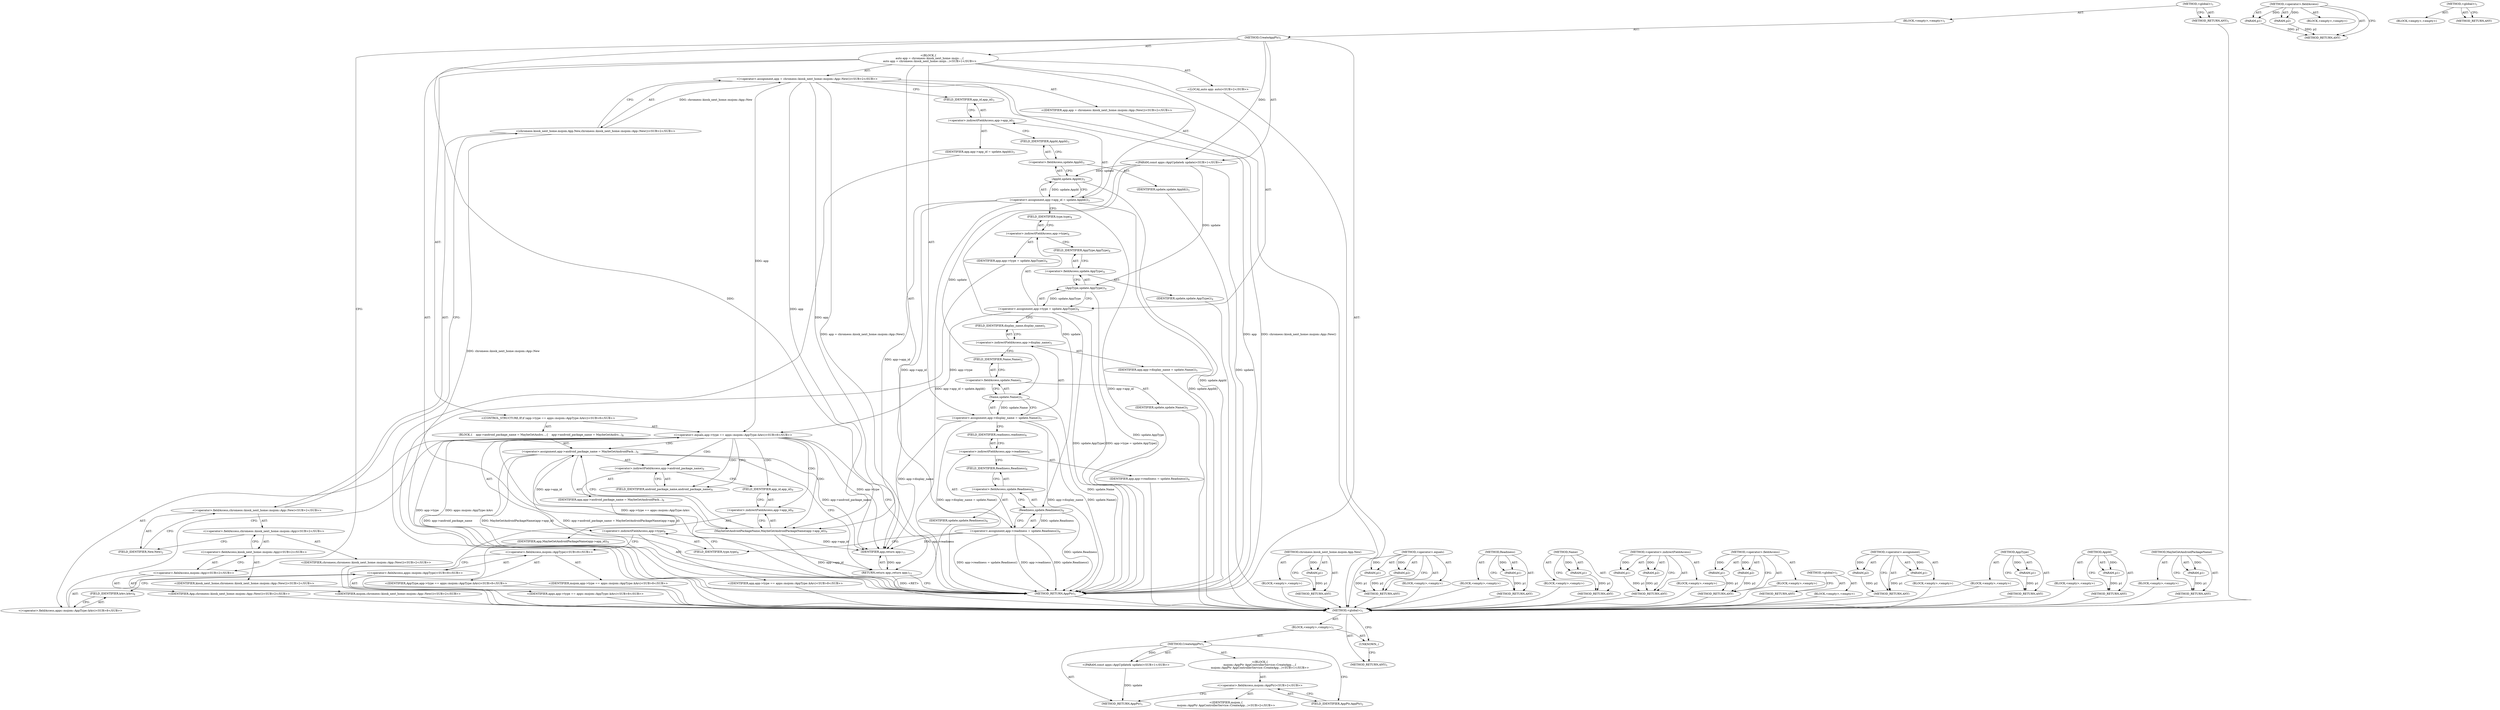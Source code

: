 digraph "&lt;global&gt;" {
vulnerable_127 [label=<(METHOD,AppId)>];
vulnerable_128 [label=<(PARAM,p1)>];
vulnerable_129 [label=<(BLOCK,&lt;empty&gt;,&lt;empty&gt;)>];
vulnerable_130 [label=<(METHOD_RETURN,ANY)>];
vulnerable_148 [label=<(METHOD,MaybeGetAndroidPackageName)>];
vulnerable_149 [label=<(PARAM,p1)>];
vulnerable_150 [label=<(BLOCK,&lt;empty&gt;,&lt;empty&gt;)>];
vulnerable_151 [label=<(METHOD_RETURN,ANY)>];
vulnerable_6 [label=<(METHOD,&lt;global&gt;)<SUB>1</SUB>>];
vulnerable_7 [label=<(BLOCK,&lt;empty&gt;,&lt;empty&gt;)<SUB>1</SUB>>];
vulnerable_8 [label=<(METHOD,CreateAppPtr)<SUB>1</SUB>>];
vulnerable_9 [label="<(PARAM,const apps::AppUpdate&amp; update)<SUB>1</SUB>>"];
vulnerable_10 [label="<(BLOCK,{
   auto app = chromeos::kiosk_next_home::mojo...,{
   auto app = chromeos::kiosk_next_home::mojo...)<SUB>1</SUB>>"];
vulnerable_11 [label="<(LOCAL,auto app: auto)<SUB>2</SUB>>"];
vulnerable_12 [label="<(&lt;operator&gt;.assignment,app = chromeos::kiosk_next_home::mojom::App::New())<SUB>2</SUB>>"];
vulnerable_13 [label="<(IDENTIFIER,app,app = chromeos::kiosk_next_home::mojom::App::New())<SUB>2</SUB>>"];
vulnerable_14 [label="<(chromeos.kiosk_next_home.mojom.App.New,chromeos::kiosk_next_home::mojom::App::New())<SUB>2</SUB>>"];
vulnerable_15 [label="<(&lt;operator&gt;.fieldAccess,chromeos::kiosk_next_home::mojom::App::New)<SUB>2</SUB>>"];
vulnerable_16 [label="<(&lt;operator&gt;.fieldAccess,chromeos::kiosk_next_home::mojom::App)<SUB>2</SUB>>"];
vulnerable_17 [label="<(IDENTIFIER,chromeos,chromeos::kiosk_next_home::mojom::App::New())<SUB>2</SUB>>"];
vulnerable_18 [label="<(&lt;operator&gt;.fieldAccess,kiosk_next_home::mojom::App)<SUB>2</SUB>>"];
vulnerable_19 [label="<(IDENTIFIER,kiosk_next_home,chromeos::kiosk_next_home::mojom::App::New())<SUB>2</SUB>>"];
vulnerable_20 [label="<(&lt;operator&gt;.fieldAccess,mojom::App)<SUB>2</SUB>>"];
vulnerable_21 [label="<(IDENTIFIER,mojom,chromeos::kiosk_next_home::mojom::App::New())<SUB>2</SUB>>"];
vulnerable_22 [label="<(IDENTIFIER,App,chromeos::kiosk_next_home::mojom::App::New())<SUB>2</SUB>>"];
vulnerable_23 [label=<(FIELD_IDENTIFIER,New,New)<SUB>2</SUB>>];
vulnerable_24 [label=<(&lt;operator&gt;.assignment,app-&gt;app_id = update.AppId())<SUB>3</SUB>>];
vulnerable_25 [label=<(&lt;operator&gt;.indirectFieldAccess,app-&gt;app_id)<SUB>3</SUB>>];
vulnerable_26 [label=<(IDENTIFIER,app,app-&gt;app_id = update.AppId())<SUB>3</SUB>>];
vulnerable_27 [label=<(FIELD_IDENTIFIER,app_id,app_id)<SUB>3</SUB>>];
vulnerable_28 [label=<(AppId,update.AppId())<SUB>3</SUB>>];
vulnerable_29 [label=<(&lt;operator&gt;.fieldAccess,update.AppId)<SUB>3</SUB>>];
vulnerable_30 [label=<(IDENTIFIER,update,update.AppId())<SUB>3</SUB>>];
vulnerable_31 [label=<(FIELD_IDENTIFIER,AppId,AppId)<SUB>3</SUB>>];
vulnerable_32 [label=<(&lt;operator&gt;.assignment,app-&gt;type = update.AppType())<SUB>4</SUB>>];
vulnerable_33 [label=<(&lt;operator&gt;.indirectFieldAccess,app-&gt;type)<SUB>4</SUB>>];
vulnerable_34 [label=<(IDENTIFIER,app,app-&gt;type = update.AppType())<SUB>4</SUB>>];
vulnerable_35 [label=<(FIELD_IDENTIFIER,type,type)<SUB>4</SUB>>];
vulnerable_36 [label=<(AppType,update.AppType())<SUB>4</SUB>>];
vulnerable_37 [label=<(&lt;operator&gt;.fieldAccess,update.AppType)<SUB>4</SUB>>];
vulnerable_38 [label=<(IDENTIFIER,update,update.AppType())<SUB>4</SUB>>];
vulnerable_39 [label=<(FIELD_IDENTIFIER,AppType,AppType)<SUB>4</SUB>>];
vulnerable_40 [label=<(&lt;operator&gt;.assignment,app-&gt;display_name = update.Name())<SUB>5</SUB>>];
vulnerable_41 [label=<(&lt;operator&gt;.indirectFieldAccess,app-&gt;display_name)<SUB>5</SUB>>];
vulnerable_42 [label=<(IDENTIFIER,app,app-&gt;display_name = update.Name())<SUB>5</SUB>>];
vulnerable_43 [label=<(FIELD_IDENTIFIER,display_name,display_name)<SUB>5</SUB>>];
vulnerable_44 [label=<(Name,update.Name())<SUB>5</SUB>>];
vulnerable_45 [label=<(&lt;operator&gt;.fieldAccess,update.Name)<SUB>5</SUB>>];
vulnerable_46 [label=<(IDENTIFIER,update,update.Name())<SUB>5</SUB>>];
vulnerable_47 [label=<(FIELD_IDENTIFIER,Name,Name)<SUB>5</SUB>>];
vulnerable_48 [label=<(&lt;operator&gt;.assignment,app-&gt;readiness = update.Readiness())<SUB>6</SUB>>];
vulnerable_49 [label=<(&lt;operator&gt;.indirectFieldAccess,app-&gt;readiness)<SUB>6</SUB>>];
vulnerable_50 [label=<(IDENTIFIER,app,app-&gt;readiness = update.Readiness())<SUB>6</SUB>>];
vulnerable_51 [label=<(FIELD_IDENTIFIER,readiness,readiness)<SUB>6</SUB>>];
vulnerable_52 [label=<(Readiness,update.Readiness())<SUB>6</SUB>>];
vulnerable_53 [label=<(&lt;operator&gt;.fieldAccess,update.Readiness)<SUB>6</SUB>>];
vulnerable_54 [label=<(IDENTIFIER,update,update.Readiness())<SUB>6</SUB>>];
vulnerable_55 [label=<(FIELD_IDENTIFIER,Readiness,Readiness)<SUB>6</SUB>>];
vulnerable_56 [label="<(CONTROL_STRUCTURE,IF,if (app-&gt;type == apps::mojom::AppType::kArc))<SUB>8</SUB>>"];
vulnerable_57 [label="<(&lt;operator&gt;.equals,app-&gt;type == apps::mojom::AppType::kArc)<SUB>8</SUB>>"];
vulnerable_58 [label=<(&lt;operator&gt;.indirectFieldAccess,app-&gt;type)<SUB>8</SUB>>];
vulnerable_59 [label="<(IDENTIFIER,app,app-&gt;type == apps::mojom::AppType::kArc)<SUB>8</SUB>>"];
vulnerable_60 [label=<(FIELD_IDENTIFIER,type,type)<SUB>8</SUB>>];
vulnerable_61 [label="<(&lt;operator&gt;.fieldAccess,apps::mojom::AppType::kArc)<SUB>8</SUB>>"];
vulnerable_62 [label="<(&lt;operator&gt;.fieldAccess,apps::mojom::AppType)<SUB>8</SUB>>"];
vulnerable_63 [label="<(IDENTIFIER,apps,app-&gt;type == apps::mojom::AppType::kArc)<SUB>8</SUB>>"];
vulnerable_64 [label="<(&lt;operator&gt;.fieldAccess,mojom::AppType)<SUB>8</SUB>>"];
vulnerable_65 [label="<(IDENTIFIER,mojom,app-&gt;type == apps::mojom::AppType::kArc)<SUB>8</SUB>>"];
vulnerable_66 [label="<(IDENTIFIER,AppType,app-&gt;type == apps::mojom::AppType::kArc)<SUB>8</SUB>>"];
vulnerable_67 [label=<(FIELD_IDENTIFIER,kArc,kArc)<SUB>8</SUB>>];
vulnerable_68 [label=<(BLOCK,{
    app-&gt;android_package_name = MaybeGetAndro...,{
    app-&gt;android_package_name = MaybeGetAndro...)<SUB>8</SUB>>];
vulnerable_69 [label=<(&lt;operator&gt;.assignment,app-&gt;android_package_name = MaybeGetAndroidPack...)<SUB>9</SUB>>];
vulnerable_70 [label=<(&lt;operator&gt;.indirectFieldAccess,app-&gt;android_package_name)<SUB>9</SUB>>];
vulnerable_71 [label=<(IDENTIFIER,app,app-&gt;android_package_name = MaybeGetAndroidPack...)<SUB>9</SUB>>];
vulnerable_72 [label=<(FIELD_IDENTIFIER,android_package_name,android_package_name)<SUB>9</SUB>>];
vulnerable_73 [label=<(MaybeGetAndroidPackageName,MaybeGetAndroidPackageName(app-&gt;app_id))<SUB>9</SUB>>];
vulnerable_74 [label=<(&lt;operator&gt;.indirectFieldAccess,app-&gt;app_id)<SUB>9</SUB>>];
vulnerable_75 [label=<(IDENTIFIER,app,MaybeGetAndroidPackageName(app-&gt;app_id))<SUB>9</SUB>>];
vulnerable_76 [label=<(FIELD_IDENTIFIER,app_id,app_id)<SUB>9</SUB>>];
vulnerable_77 [label=<(RETURN,return app;,return app;)<SUB>11</SUB>>];
vulnerable_78 [label=<(IDENTIFIER,app,return app;)<SUB>11</SUB>>];
vulnerable_79 [label=<(METHOD_RETURN,AppPtr)<SUB>1</SUB>>];
vulnerable_81 [label=<(METHOD_RETURN,ANY)<SUB>1</SUB>>];
vulnerable_113 [label=<(METHOD,chromeos.kiosk_next_home.mojom.App.New)>];
vulnerable_114 [label=<(PARAM,p1)>];
vulnerable_115 [label=<(BLOCK,&lt;empty&gt;,&lt;empty&gt;)>];
vulnerable_116 [label=<(METHOD_RETURN,ANY)>];
vulnerable_143 [label=<(METHOD,&lt;operator&gt;.equals)>];
vulnerable_144 [label=<(PARAM,p1)>];
vulnerable_145 [label=<(PARAM,p2)>];
vulnerable_146 [label=<(BLOCK,&lt;empty&gt;,&lt;empty&gt;)>];
vulnerable_147 [label=<(METHOD_RETURN,ANY)>];
vulnerable_139 [label=<(METHOD,Readiness)>];
vulnerable_140 [label=<(PARAM,p1)>];
vulnerable_141 [label=<(BLOCK,&lt;empty&gt;,&lt;empty&gt;)>];
vulnerable_142 [label=<(METHOD_RETURN,ANY)>];
vulnerable_135 [label=<(METHOD,Name)>];
vulnerable_136 [label=<(PARAM,p1)>];
vulnerable_137 [label=<(BLOCK,&lt;empty&gt;,&lt;empty&gt;)>];
vulnerable_138 [label=<(METHOD_RETURN,ANY)>];
vulnerable_122 [label=<(METHOD,&lt;operator&gt;.indirectFieldAccess)>];
vulnerable_123 [label=<(PARAM,p1)>];
vulnerable_124 [label=<(PARAM,p2)>];
vulnerable_125 [label=<(BLOCK,&lt;empty&gt;,&lt;empty&gt;)>];
vulnerable_126 [label=<(METHOD_RETURN,ANY)>];
vulnerable_117 [label=<(METHOD,&lt;operator&gt;.fieldAccess)>];
vulnerable_118 [label=<(PARAM,p1)>];
vulnerable_119 [label=<(PARAM,p2)>];
vulnerable_120 [label=<(BLOCK,&lt;empty&gt;,&lt;empty&gt;)>];
vulnerable_121 [label=<(METHOD_RETURN,ANY)>];
vulnerable_108 [label=<(METHOD,&lt;operator&gt;.assignment)>];
vulnerable_109 [label=<(PARAM,p1)>];
vulnerable_110 [label=<(PARAM,p2)>];
vulnerable_111 [label=<(BLOCK,&lt;empty&gt;,&lt;empty&gt;)>];
vulnerable_112 [label=<(METHOD_RETURN,ANY)>];
vulnerable_102 [label=<(METHOD,&lt;global&gt;)<SUB>1</SUB>>];
vulnerable_103 [label=<(BLOCK,&lt;empty&gt;,&lt;empty&gt;)>];
vulnerable_104 [label=<(METHOD_RETURN,ANY)>];
vulnerable_131 [label=<(METHOD,AppType)>];
vulnerable_132 [label=<(PARAM,p1)>];
vulnerable_133 [label=<(BLOCK,&lt;empty&gt;,&lt;empty&gt;)>];
vulnerable_134 [label=<(METHOD_RETURN,ANY)>];
fixed_6 [label=<(METHOD,&lt;global&gt;)<SUB>1</SUB>>];
fixed_7 [label=<(BLOCK,&lt;empty&gt;,&lt;empty&gt;)<SUB>1</SUB>>];
fixed_8 [label=<(METHOD,CreateAppPtr)<SUB>1</SUB>>];
fixed_9 [label="<(PARAM,const apps::AppUpdate&amp; update)<SUB>1</SUB>>"];
fixed_10 [label="<(BLOCK,{
mojom::AppPtr AppControllerService::CreateApp...,{
mojom::AppPtr AppControllerService::CreateApp...)<SUB>1</SUB>>"];
fixed_11 [label="<(&lt;operator&gt;.fieldAccess,mojom::AppPtr)<SUB>2</SUB>>"];
fixed_12 [label="<(IDENTIFIER,mojom,{
mojom::AppPtr AppControllerService::CreateApp...)<SUB>2</SUB>>"];
fixed_13 [label=<(FIELD_IDENTIFIER,AppPtr,AppPtr)<SUB>2</SUB>>];
fixed_14 [label=<(METHOD_RETURN,AppPtr)<SUB>1</SUB>>];
fixed_16 [label=<(UNKNOWN,,)>];
fixed_17 [label=<(METHOD_RETURN,ANY)<SUB>1</SUB>>];
fixed_34 [label=<(METHOD,&lt;operator&gt;.fieldAccess)>];
fixed_35 [label=<(PARAM,p1)>];
fixed_36 [label=<(PARAM,p2)>];
fixed_37 [label=<(BLOCK,&lt;empty&gt;,&lt;empty&gt;)>];
fixed_38 [label=<(METHOD_RETURN,ANY)>];
fixed_28 [label=<(METHOD,&lt;global&gt;)<SUB>1</SUB>>];
fixed_29 [label=<(BLOCK,&lt;empty&gt;,&lt;empty&gt;)>];
fixed_30 [label=<(METHOD_RETURN,ANY)>];
vulnerable_127 -> vulnerable_128  [key=0, label="AST: "];
vulnerable_127 -> vulnerable_128  [key=1, label="DDG: "];
vulnerable_127 -> vulnerable_129  [key=0, label="AST: "];
vulnerable_127 -> vulnerable_130  [key=0, label="AST: "];
vulnerable_127 -> vulnerable_130  [key=1, label="CFG: "];
vulnerable_128 -> vulnerable_130  [key=0, label="DDG: p1"];
vulnerable_129 -> fixed_6  [key=0];
vulnerable_130 -> fixed_6  [key=0];
vulnerable_148 -> vulnerable_149  [key=0, label="AST: "];
vulnerable_148 -> vulnerable_149  [key=1, label="DDG: "];
vulnerable_148 -> vulnerable_150  [key=0, label="AST: "];
vulnerable_148 -> vulnerable_151  [key=0, label="AST: "];
vulnerable_148 -> vulnerable_151  [key=1, label="CFG: "];
vulnerable_149 -> vulnerable_151  [key=0, label="DDG: p1"];
vulnerable_150 -> fixed_6  [key=0];
vulnerable_151 -> fixed_6  [key=0];
vulnerable_6 -> vulnerable_7  [key=0, label="AST: "];
vulnerable_6 -> vulnerable_81  [key=0, label="AST: "];
vulnerable_6 -> vulnerable_81  [key=1, label="CFG: "];
vulnerable_7 -> vulnerable_8  [key=0, label="AST: "];
vulnerable_8 -> vulnerable_9  [key=0, label="AST: "];
vulnerable_8 -> vulnerable_9  [key=1, label="DDG: "];
vulnerable_8 -> vulnerable_10  [key=0, label="AST: "];
vulnerable_8 -> vulnerable_79  [key=0, label="AST: "];
vulnerable_8 -> vulnerable_20  [key=0, label="CFG: "];
vulnerable_8 -> vulnerable_78  [key=0, label="DDG: "];
vulnerable_9 -> vulnerable_79  [key=0, label="DDG: update"];
vulnerable_9 -> vulnerable_28  [key=0, label="DDG: update"];
vulnerable_9 -> vulnerable_36  [key=0, label="DDG: update"];
vulnerable_9 -> vulnerable_44  [key=0, label="DDG: update"];
vulnerable_9 -> vulnerable_52  [key=0, label="DDG: update"];
vulnerable_10 -> vulnerable_11  [key=0, label="AST: "];
vulnerable_10 -> vulnerable_12  [key=0, label="AST: "];
vulnerable_10 -> vulnerable_24  [key=0, label="AST: "];
vulnerable_10 -> vulnerable_32  [key=0, label="AST: "];
vulnerable_10 -> vulnerable_40  [key=0, label="AST: "];
vulnerable_10 -> vulnerable_48  [key=0, label="AST: "];
vulnerable_10 -> vulnerable_56  [key=0, label="AST: "];
vulnerable_10 -> vulnerable_77  [key=0, label="AST: "];
vulnerable_11 -> fixed_6  [key=0];
vulnerable_12 -> vulnerable_13  [key=0, label="AST: "];
vulnerable_12 -> vulnerable_14  [key=0, label="AST: "];
vulnerable_12 -> vulnerable_27  [key=0, label="CFG: "];
vulnerable_12 -> vulnerable_79  [key=0, label="DDG: app"];
vulnerable_12 -> vulnerable_79  [key=1, label="DDG: chromeos::kiosk_next_home::mojom::App::New()"];
vulnerable_12 -> vulnerable_79  [key=2, label="DDG: app = chromeos::kiosk_next_home::mojom::App::New()"];
vulnerable_12 -> vulnerable_78  [key=0, label="DDG: app"];
vulnerable_12 -> vulnerable_57  [key=0, label="DDG: app"];
vulnerable_12 -> vulnerable_73  [key=0, label="DDG: app"];
vulnerable_13 -> fixed_6  [key=0];
vulnerable_14 -> vulnerable_15  [key=0, label="AST: "];
vulnerable_14 -> vulnerable_12  [key=0, label="CFG: "];
vulnerable_14 -> vulnerable_12  [key=1, label="DDG: chromeos::kiosk_next_home::mojom::App::New"];
vulnerable_14 -> vulnerable_79  [key=0, label="DDG: chromeos::kiosk_next_home::mojom::App::New"];
vulnerable_15 -> vulnerable_16  [key=0, label="AST: "];
vulnerable_15 -> vulnerable_23  [key=0, label="AST: "];
vulnerable_15 -> vulnerable_14  [key=0, label="CFG: "];
vulnerable_16 -> vulnerable_17  [key=0, label="AST: "];
vulnerable_16 -> vulnerable_18  [key=0, label="AST: "];
vulnerable_16 -> vulnerable_23  [key=0, label="CFG: "];
vulnerable_17 -> fixed_6  [key=0];
vulnerable_18 -> vulnerable_19  [key=0, label="AST: "];
vulnerable_18 -> vulnerable_20  [key=0, label="AST: "];
vulnerable_18 -> vulnerable_16  [key=0, label="CFG: "];
vulnerable_19 -> fixed_6  [key=0];
vulnerable_20 -> vulnerable_21  [key=0, label="AST: "];
vulnerable_20 -> vulnerable_22  [key=0, label="AST: "];
vulnerable_20 -> vulnerable_18  [key=0, label="CFG: "];
vulnerable_21 -> fixed_6  [key=0];
vulnerable_22 -> fixed_6  [key=0];
vulnerable_23 -> vulnerable_15  [key=0, label="CFG: "];
vulnerable_24 -> vulnerable_25  [key=0, label="AST: "];
vulnerable_24 -> vulnerable_28  [key=0, label="AST: "];
vulnerable_24 -> vulnerable_35  [key=0, label="CFG: "];
vulnerable_24 -> vulnerable_79  [key=0, label="DDG: app-&gt;app_id"];
vulnerable_24 -> vulnerable_79  [key=1, label="DDG: update.AppId()"];
vulnerable_24 -> vulnerable_79  [key=2, label="DDG: app-&gt;app_id = update.AppId()"];
vulnerable_24 -> vulnerable_78  [key=0, label="DDG: app-&gt;app_id"];
vulnerable_24 -> vulnerable_73  [key=0, label="DDG: app-&gt;app_id"];
vulnerable_25 -> vulnerable_26  [key=0, label="AST: "];
vulnerable_25 -> vulnerable_27  [key=0, label="AST: "];
vulnerable_25 -> vulnerable_31  [key=0, label="CFG: "];
vulnerable_26 -> fixed_6  [key=0];
vulnerable_27 -> vulnerable_25  [key=0, label="CFG: "];
vulnerable_28 -> vulnerable_29  [key=0, label="AST: "];
vulnerable_28 -> vulnerable_24  [key=0, label="CFG: "];
vulnerable_28 -> vulnerable_24  [key=1, label="DDG: update.AppId"];
vulnerable_28 -> vulnerable_79  [key=0, label="DDG: update.AppId"];
vulnerable_29 -> vulnerable_30  [key=0, label="AST: "];
vulnerable_29 -> vulnerable_31  [key=0, label="AST: "];
vulnerable_29 -> vulnerable_28  [key=0, label="CFG: "];
vulnerable_30 -> fixed_6  [key=0];
vulnerable_31 -> vulnerable_29  [key=0, label="CFG: "];
vulnerable_32 -> vulnerable_33  [key=0, label="AST: "];
vulnerable_32 -> vulnerable_36  [key=0, label="AST: "];
vulnerable_32 -> vulnerable_43  [key=0, label="CFG: "];
vulnerable_32 -> vulnerable_79  [key=0, label="DDG: update.AppType()"];
vulnerable_32 -> vulnerable_79  [key=1, label="DDG: app-&gt;type = update.AppType()"];
vulnerable_32 -> vulnerable_57  [key=0, label="DDG: app-&gt;type"];
vulnerable_33 -> vulnerable_34  [key=0, label="AST: "];
vulnerable_33 -> vulnerable_35  [key=0, label="AST: "];
vulnerable_33 -> vulnerable_39  [key=0, label="CFG: "];
vulnerable_34 -> fixed_6  [key=0];
vulnerable_35 -> vulnerable_33  [key=0, label="CFG: "];
vulnerable_36 -> vulnerable_37  [key=0, label="AST: "];
vulnerable_36 -> vulnerable_32  [key=0, label="CFG: "];
vulnerable_36 -> vulnerable_32  [key=1, label="DDG: update.AppType"];
vulnerable_36 -> vulnerable_79  [key=0, label="DDG: update.AppType"];
vulnerable_37 -> vulnerable_38  [key=0, label="AST: "];
vulnerable_37 -> vulnerable_39  [key=0, label="AST: "];
vulnerable_37 -> vulnerable_36  [key=0, label="CFG: "];
vulnerable_38 -> fixed_6  [key=0];
vulnerable_39 -> vulnerable_37  [key=0, label="CFG: "];
vulnerable_40 -> vulnerable_41  [key=0, label="AST: "];
vulnerable_40 -> vulnerable_44  [key=0, label="AST: "];
vulnerable_40 -> vulnerable_51  [key=0, label="CFG: "];
vulnerable_40 -> vulnerable_79  [key=0, label="DDG: app-&gt;display_name"];
vulnerable_40 -> vulnerable_79  [key=1, label="DDG: update.Name()"];
vulnerable_40 -> vulnerable_79  [key=2, label="DDG: app-&gt;display_name = update.Name()"];
vulnerable_40 -> vulnerable_78  [key=0, label="DDG: app-&gt;display_name"];
vulnerable_41 -> vulnerable_42  [key=0, label="AST: "];
vulnerable_41 -> vulnerable_43  [key=0, label="AST: "];
vulnerable_41 -> vulnerable_47  [key=0, label="CFG: "];
vulnerable_42 -> fixed_6  [key=0];
vulnerable_43 -> vulnerable_41  [key=0, label="CFG: "];
vulnerable_44 -> vulnerable_45  [key=0, label="AST: "];
vulnerable_44 -> vulnerable_40  [key=0, label="CFG: "];
vulnerable_44 -> vulnerable_40  [key=1, label="DDG: update.Name"];
vulnerable_44 -> vulnerable_79  [key=0, label="DDG: update.Name"];
vulnerable_45 -> vulnerable_46  [key=0, label="AST: "];
vulnerable_45 -> vulnerable_47  [key=0, label="AST: "];
vulnerable_45 -> vulnerable_44  [key=0, label="CFG: "];
vulnerable_46 -> fixed_6  [key=0];
vulnerable_47 -> vulnerable_45  [key=0, label="CFG: "];
vulnerable_48 -> vulnerable_49  [key=0, label="AST: "];
vulnerable_48 -> vulnerable_52  [key=0, label="AST: "];
vulnerable_48 -> vulnerable_60  [key=0, label="CFG: "];
vulnerable_48 -> vulnerable_79  [key=0, label="DDG: app-&gt;readiness"];
vulnerable_48 -> vulnerable_79  [key=1, label="DDG: update.Readiness()"];
vulnerable_48 -> vulnerable_79  [key=2, label="DDG: app-&gt;readiness = update.Readiness()"];
vulnerable_48 -> vulnerable_78  [key=0, label="DDG: app-&gt;readiness"];
vulnerable_49 -> vulnerable_50  [key=0, label="AST: "];
vulnerable_49 -> vulnerable_51  [key=0, label="AST: "];
vulnerable_49 -> vulnerable_55  [key=0, label="CFG: "];
vulnerable_50 -> fixed_6  [key=0];
vulnerable_51 -> vulnerable_49  [key=0, label="CFG: "];
vulnerable_52 -> vulnerable_53  [key=0, label="AST: "];
vulnerable_52 -> vulnerable_48  [key=0, label="CFG: "];
vulnerable_52 -> vulnerable_48  [key=1, label="DDG: update.Readiness"];
vulnerable_52 -> vulnerable_79  [key=0, label="DDG: update.Readiness"];
vulnerable_53 -> vulnerable_54  [key=0, label="AST: "];
vulnerable_53 -> vulnerable_55  [key=0, label="AST: "];
vulnerable_53 -> vulnerable_52  [key=0, label="CFG: "];
vulnerable_54 -> fixed_6  [key=0];
vulnerable_55 -> vulnerable_53  [key=0, label="CFG: "];
vulnerable_56 -> vulnerable_57  [key=0, label="AST: "];
vulnerable_56 -> vulnerable_68  [key=0, label="AST: "];
vulnerable_57 -> vulnerable_58  [key=0, label="AST: "];
vulnerable_57 -> vulnerable_61  [key=0, label="AST: "];
vulnerable_57 -> vulnerable_72  [key=0, label="CFG: "];
vulnerable_57 -> vulnerable_72  [key=1, label="CDG: "];
vulnerable_57 -> vulnerable_77  [key=0, label="CFG: "];
vulnerable_57 -> vulnerable_79  [key=0, label="DDG: app-&gt;type"];
vulnerable_57 -> vulnerable_79  [key=1, label="DDG: apps::mojom::AppType::kArc"];
vulnerable_57 -> vulnerable_79  [key=2, label="DDG: app-&gt;type == apps::mojom::AppType::kArc"];
vulnerable_57 -> vulnerable_78  [key=0, label="DDG: app-&gt;type"];
vulnerable_57 -> vulnerable_76  [key=0, label="CDG: "];
vulnerable_57 -> vulnerable_69  [key=0, label="CDG: "];
vulnerable_57 -> vulnerable_73  [key=0, label="CDG: "];
vulnerable_57 -> vulnerable_70  [key=0, label="CDG: "];
vulnerable_57 -> vulnerable_74  [key=0, label="CDG: "];
vulnerable_58 -> vulnerable_59  [key=0, label="AST: "];
vulnerable_58 -> vulnerable_60  [key=0, label="AST: "];
vulnerable_58 -> vulnerable_64  [key=0, label="CFG: "];
vulnerable_59 -> fixed_6  [key=0];
vulnerable_60 -> vulnerable_58  [key=0, label="CFG: "];
vulnerable_61 -> vulnerable_62  [key=0, label="AST: "];
vulnerable_61 -> vulnerable_67  [key=0, label="AST: "];
vulnerable_61 -> vulnerable_57  [key=0, label="CFG: "];
vulnerable_62 -> vulnerable_63  [key=0, label="AST: "];
vulnerable_62 -> vulnerable_64  [key=0, label="AST: "];
vulnerable_62 -> vulnerable_67  [key=0, label="CFG: "];
vulnerable_63 -> fixed_6  [key=0];
vulnerable_64 -> vulnerable_65  [key=0, label="AST: "];
vulnerable_64 -> vulnerable_66  [key=0, label="AST: "];
vulnerable_64 -> vulnerable_62  [key=0, label="CFG: "];
vulnerable_65 -> fixed_6  [key=0];
vulnerable_66 -> fixed_6  [key=0];
vulnerable_67 -> vulnerable_61  [key=0, label="CFG: "];
vulnerable_68 -> vulnerable_69  [key=0, label="AST: "];
vulnerable_69 -> vulnerable_70  [key=0, label="AST: "];
vulnerable_69 -> vulnerable_73  [key=0, label="AST: "];
vulnerable_69 -> vulnerable_77  [key=0, label="CFG: "];
vulnerable_69 -> vulnerable_79  [key=0, label="DDG: app-&gt;android_package_name"];
vulnerable_69 -> vulnerable_79  [key=1, label="DDG: MaybeGetAndroidPackageName(app-&gt;app_id)"];
vulnerable_69 -> vulnerable_79  [key=2, label="DDG: app-&gt;android_package_name = MaybeGetAndroidPackageName(app-&gt;app_id)"];
vulnerable_69 -> vulnerable_78  [key=0, label="DDG: app-&gt;android_package_name"];
vulnerable_70 -> vulnerable_71  [key=0, label="AST: "];
vulnerable_70 -> vulnerable_72  [key=0, label="AST: "];
vulnerable_70 -> vulnerable_76  [key=0, label="CFG: "];
vulnerable_71 -> fixed_6  [key=0];
vulnerable_72 -> vulnerable_70  [key=0, label="CFG: "];
vulnerable_73 -> vulnerable_74  [key=0, label="AST: "];
vulnerable_73 -> vulnerable_69  [key=0, label="CFG: "];
vulnerable_73 -> vulnerable_69  [key=1, label="DDG: app-&gt;app_id"];
vulnerable_73 -> vulnerable_79  [key=0, label="DDG: app-&gt;app_id"];
vulnerable_73 -> vulnerable_78  [key=0, label="DDG: app-&gt;app_id"];
vulnerable_74 -> vulnerable_75  [key=0, label="AST: "];
vulnerable_74 -> vulnerable_76  [key=0, label="AST: "];
vulnerable_74 -> vulnerable_73  [key=0, label="CFG: "];
vulnerable_75 -> fixed_6  [key=0];
vulnerable_76 -> vulnerable_74  [key=0, label="CFG: "];
vulnerable_77 -> vulnerable_78  [key=0, label="AST: "];
vulnerable_77 -> vulnerable_79  [key=0, label="CFG: "];
vulnerable_77 -> vulnerable_79  [key=1, label="DDG: &lt;RET&gt;"];
vulnerable_78 -> vulnerable_77  [key=0, label="DDG: app"];
vulnerable_79 -> fixed_6  [key=0];
vulnerable_81 -> fixed_6  [key=0];
vulnerable_113 -> vulnerable_114  [key=0, label="AST: "];
vulnerable_113 -> vulnerable_114  [key=1, label="DDG: "];
vulnerable_113 -> vulnerable_115  [key=0, label="AST: "];
vulnerable_113 -> vulnerable_116  [key=0, label="AST: "];
vulnerable_113 -> vulnerable_116  [key=1, label="CFG: "];
vulnerable_114 -> vulnerable_116  [key=0, label="DDG: p1"];
vulnerable_115 -> fixed_6  [key=0];
vulnerable_116 -> fixed_6  [key=0];
vulnerable_143 -> vulnerable_144  [key=0, label="AST: "];
vulnerable_143 -> vulnerable_144  [key=1, label="DDG: "];
vulnerable_143 -> vulnerable_146  [key=0, label="AST: "];
vulnerable_143 -> vulnerable_145  [key=0, label="AST: "];
vulnerable_143 -> vulnerable_145  [key=1, label="DDG: "];
vulnerable_143 -> vulnerable_147  [key=0, label="AST: "];
vulnerable_143 -> vulnerable_147  [key=1, label="CFG: "];
vulnerable_144 -> vulnerable_147  [key=0, label="DDG: p1"];
vulnerable_145 -> vulnerable_147  [key=0, label="DDG: p2"];
vulnerable_146 -> fixed_6  [key=0];
vulnerable_147 -> fixed_6  [key=0];
vulnerable_139 -> vulnerable_140  [key=0, label="AST: "];
vulnerable_139 -> vulnerable_140  [key=1, label="DDG: "];
vulnerable_139 -> vulnerable_141  [key=0, label="AST: "];
vulnerable_139 -> vulnerable_142  [key=0, label="AST: "];
vulnerable_139 -> vulnerable_142  [key=1, label="CFG: "];
vulnerable_140 -> vulnerable_142  [key=0, label="DDG: p1"];
vulnerable_141 -> fixed_6  [key=0];
vulnerable_142 -> fixed_6  [key=0];
vulnerable_135 -> vulnerable_136  [key=0, label="AST: "];
vulnerable_135 -> vulnerable_136  [key=1, label="DDG: "];
vulnerable_135 -> vulnerable_137  [key=0, label="AST: "];
vulnerable_135 -> vulnerable_138  [key=0, label="AST: "];
vulnerable_135 -> vulnerable_138  [key=1, label="CFG: "];
vulnerable_136 -> vulnerable_138  [key=0, label="DDG: p1"];
vulnerable_137 -> fixed_6  [key=0];
vulnerable_138 -> fixed_6  [key=0];
vulnerable_122 -> vulnerable_123  [key=0, label="AST: "];
vulnerable_122 -> vulnerable_123  [key=1, label="DDG: "];
vulnerable_122 -> vulnerable_125  [key=0, label="AST: "];
vulnerable_122 -> vulnerable_124  [key=0, label="AST: "];
vulnerable_122 -> vulnerable_124  [key=1, label="DDG: "];
vulnerable_122 -> vulnerable_126  [key=0, label="AST: "];
vulnerable_122 -> vulnerable_126  [key=1, label="CFG: "];
vulnerable_123 -> vulnerable_126  [key=0, label="DDG: p1"];
vulnerable_124 -> vulnerable_126  [key=0, label="DDG: p2"];
vulnerable_125 -> fixed_6  [key=0];
vulnerable_126 -> fixed_6  [key=0];
vulnerable_117 -> vulnerable_118  [key=0, label="AST: "];
vulnerable_117 -> vulnerable_118  [key=1, label="DDG: "];
vulnerable_117 -> vulnerable_120  [key=0, label="AST: "];
vulnerable_117 -> vulnerable_119  [key=0, label="AST: "];
vulnerable_117 -> vulnerable_119  [key=1, label="DDG: "];
vulnerable_117 -> vulnerable_121  [key=0, label="AST: "];
vulnerable_117 -> vulnerable_121  [key=1, label="CFG: "];
vulnerable_118 -> vulnerable_121  [key=0, label="DDG: p1"];
vulnerable_119 -> vulnerable_121  [key=0, label="DDG: p2"];
vulnerable_120 -> fixed_6  [key=0];
vulnerable_121 -> fixed_6  [key=0];
vulnerable_108 -> vulnerable_109  [key=0, label="AST: "];
vulnerable_108 -> vulnerable_109  [key=1, label="DDG: "];
vulnerable_108 -> vulnerable_111  [key=0, label="AST: "];
vulnerable_108 -> vulnerable_110  [key=0, label="AST: "];
vulnerable_108 -> vulnerable_110  [key=1, label="DDG: "];
vulnerable_108 -> vulnerable_112  [key=0, label="AST: "];
vulnerable_108 -> vulnerable_112  [key=1, label="CFG: "];
vulnerable_109 -> vulnerable_112  [key=0, label="DDG: p1"];
vulnerable_110 -> vulnerable_112  [key=0, label="DDG: p2"];
vulnerable_111 -> fixed_6  [key=0];
vulnerable_112 -> fixed_6  [key=0];
vulnerable_102 -> vulnerable_103  [key=0, label="AST: "];
vulnerable_102 -> vulnerable_104  [key=0, label="AST: "];
vulnerable_102 -> vulnerable_104  [key=1, label="CFG: "];
vulnerable_103 -> fixed_6  [key=0];
vulnerable_104 -> fixed_6  [key=0];
vulnerable_131 -> vulnerable_132  [key=0, label="AST: "];
vulnerable_131 -> vulnerable_132  [key=1, label="DDG: "];
vulnerable_131 -> vulnerable_133  [key=0, label="AST: "];
vulnerable_131 -> vulnerable_134  [key=0, label="AST: "];
vulnerable_131 -> vulnerable_134  [key=1, label="CFG: "];
vulnerable_132 -> vulnerable_134  [key=0, label="DDG: p1"];
vulnerable_133 -> fixed_6  [key=0];
vulnerable_134 -> fixed_6  [key=0];
fixed_6 -> fixed_7  [key=0, label="AST: "];
fixed_6 -> fixed_17  [key=0, label="AST: "];
fixed_6 -> fixed_16  [key=0, label="CFG: "];
fixed_7 -> fixed_8  [key=0, label="AST: "];
fixed_7 -> fixed_16  [key=0, label="AST: "];
fixed_8 -> fixed_9  [key=0, label="AST: "];
fixed_8 -> fixed_9  [key=1, label="DDG: "];
fixed_8 -> fixed_10  [key=0, label="AST: "];
fixed_8 -> fixed_14  [key=0, label="AST: "];
fixed_8 -> fixed_13  [key=0, label="CFG: "];
fixed_9 -> fixed_14  [key=0, label="DDG: update"];
fixed_10 -> fixed_11  [key=0, label="AST: "];
fixed_11 -> fixed_12  [key=0, label="AST: "];
fixed_11 -> fixed_13  [key=0, label="AST: "];
fixed_11 -> fixed_14  [key=0, label="CFG: "];
fixed_13 -> fixed_11  [key=0, label="CFG: "];
fixed_16 -> fixed_17  [key=0, label="CFG: "];
fixed_34 -> fixed_35  [key=0, label="AST: "];
fixed_34 -> fixed_35  [key=1, label="DDG: "];
fixed_34 -> fixed_37  [key=0, label="AST: "];
fixed_34 -> fixed_36  [key=0, label="AST: "];
fixed_34 -> fixed_36  [key=1, label="DDG: "];
fixed_34 -> fixed_38  [key=0, label="AST: "];
fixed_34 -> fixed_38  [key=1, label="CFG: "];
fixed_35 -> fixed_38  [key=0, label="DDG: p1"];
fixed_36 -> fixed_38  [key=0, label="DDG: p2"];
fixed_28 -> fixed_29  [key=0, label="AST: "];
fixed_28 -> fixed_30  [key=0, label="AST: "];
fixed_28 -> fixed_30  [key=1, label="CFG: "];
}
